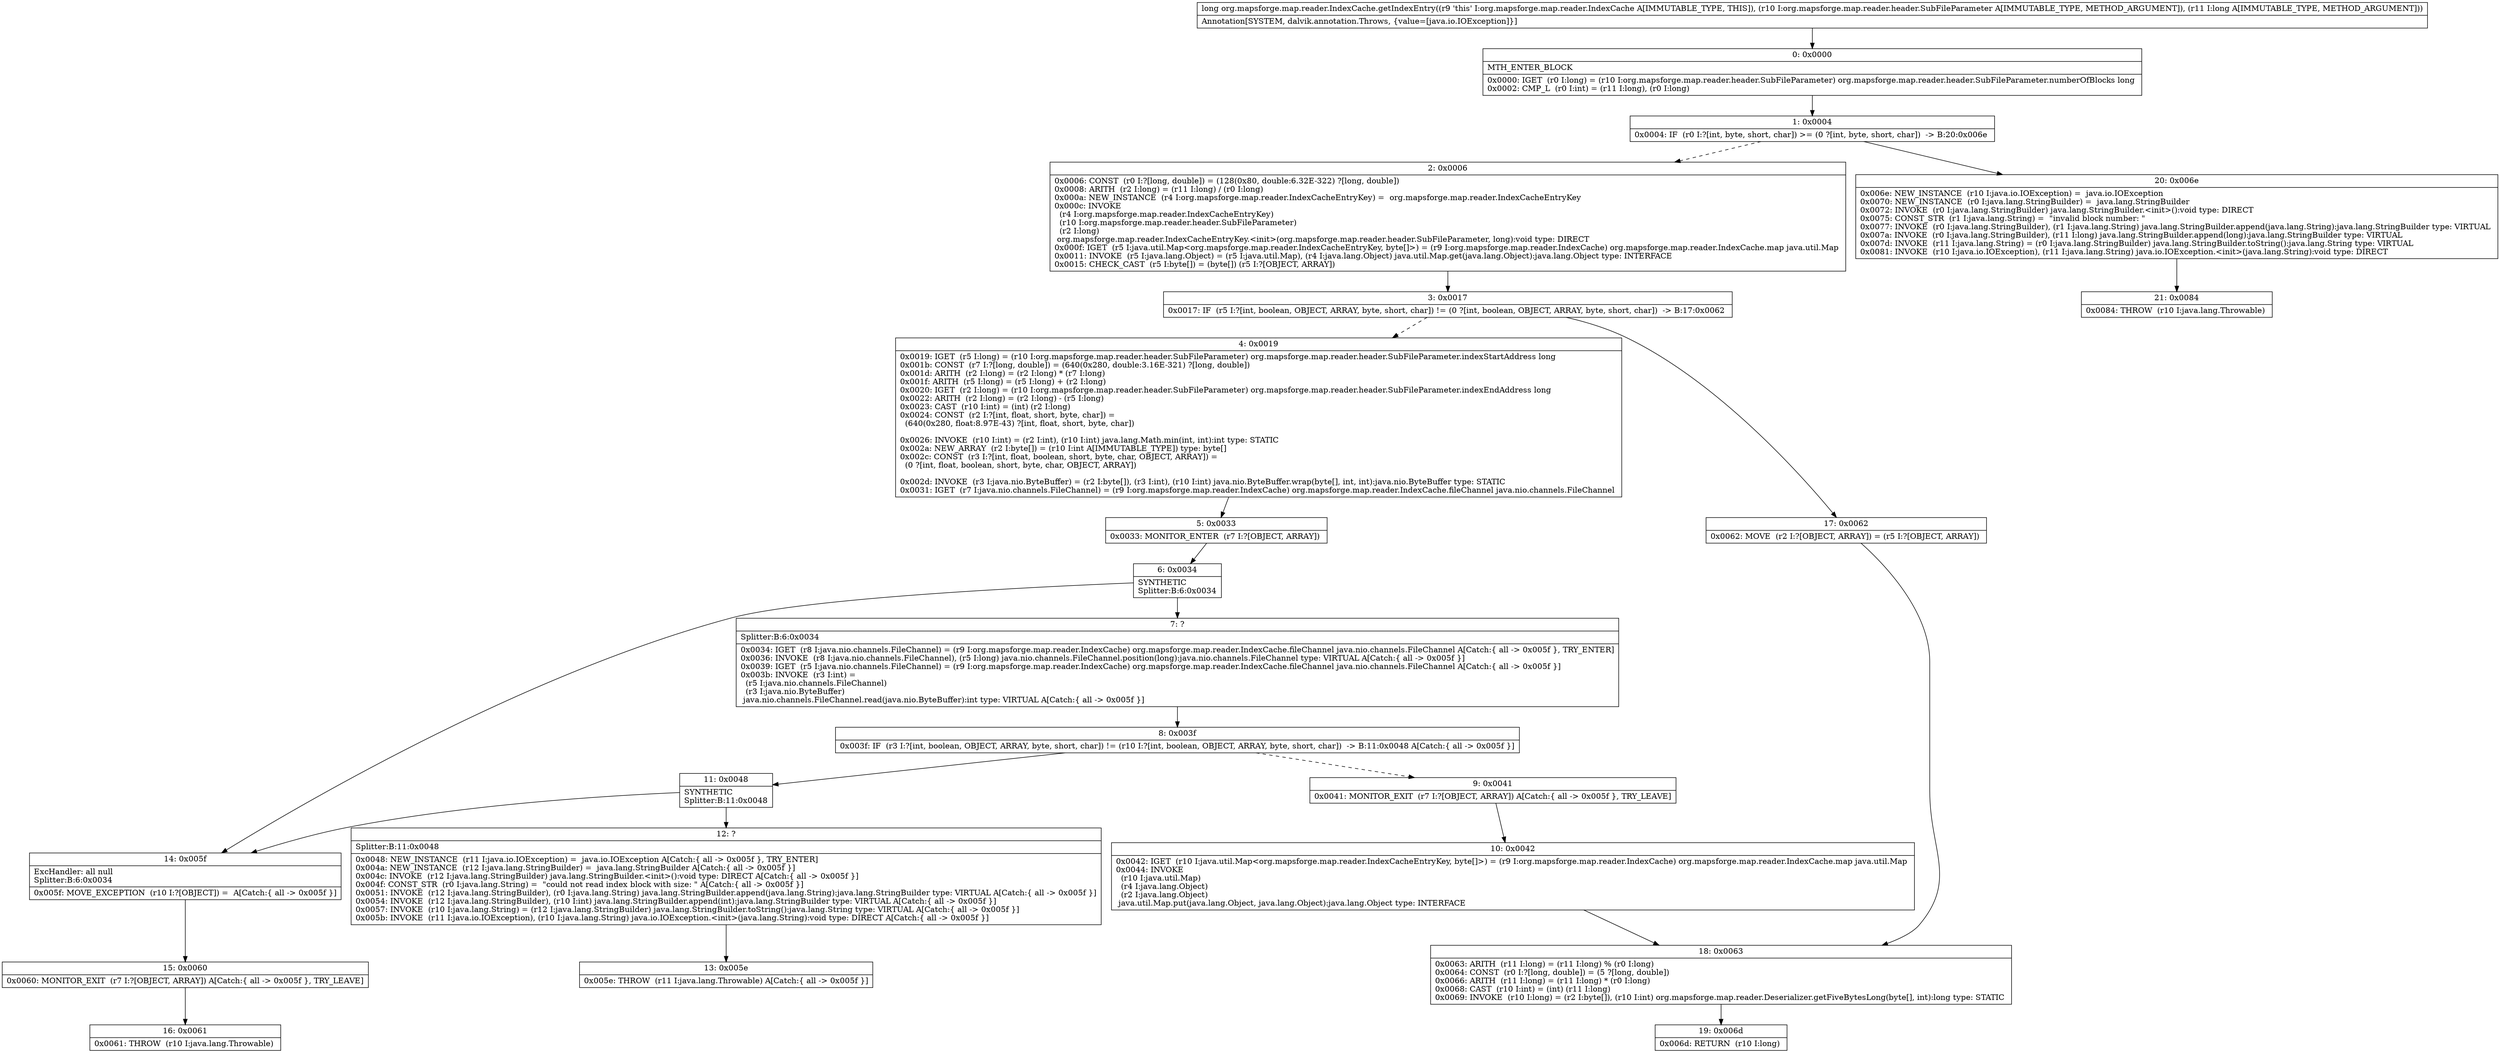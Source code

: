 digraph "CFG fororg.mapsforge.map.reader.IndexCache.getIndexEntry(Lorg\/mapsforge\/map\/reader\/header\/SubFileParameter;J)J" {
Node_0 [shape=record,label="{0\:\ 0x0000|MTH_ENTER_BLOCK\l|0x0000: IGET  (r0 I:long) = (r10 I:org.mapsforge.map.reader.header.SubFileParameter) org.mapsforge.map.reader.header.SubFileParameter.numberOfBlocks long \l0x0002: CMP_L  (r0 I:int) = (r11 I:long), (r0 I:long) \l}"];
Node_1 [shape=record,label="{1\:\ 0x0004|0x0004: IF  (r0 I:?[int, byte, short, char]) \>= (0 ?[int, byte, short, char])  \-\> B:20:0x006e \l}"];
Node_2 [shape=record,label="{2\:\ 0x0006|0x0006: CONST  (r0 I:?[long, double]) = (128(0x80, double:6.32E\-322) ?[long, double]) \l0x0008: ARITH  (r2 I:long) = (r11 I:long) \/ (r0 I:long) \l0x000a: NEW_INSTANCE  (r4 I:org.mapsforge.map.reader.IndexCacheEntryKey) =  org.mapsforge.map.reader.IndexCacheEntryKey \l0x000c: INVOKE  \l  (r4 I:org.mapsforge.map.reader.IndexCacheEntryKey)\l  (r10 I:org.mapsforge.map.reader.header.SubFileParameter)\l  (r2 I:long)\l org.mapsforge.map.reader.IndexCacheEntryKey.\<init\>(org.mapsforge.map.reader.header.SubFileParameter, long):void type: DIRECT \l0x000f: IGET  (r5 I:java.util.Map\<org.mapsforge.map.reader.IndexCacheEntryKey, byte[]\>) = (r9 I:org.mapsforge.map.reader.IndexCache) org.mapsforge.map.reader.IndexCache.map java.util.Map \l0x0011: INVOKE  (r5 I:java.lang.Object) = (r5 I:java.util.Map), (r4 I:java.lang.Object) java.util.Map.get(java.lang.Object):java.lang.Object type: INTERFACE \l0x0015: CHECK_CAST  (r5 I:byte[]) = (byte[]) (r5 I:?[OBJECT, ARRAY]) \l}"];
Node_3 [shape=record,label="{3\:\ 0x0017|0x0017: IF  (r5 I:?[int, boolean, OBJECT, ARRAY, byte, short, char]) != (0 ?[int, boolean, OBJECT, ARRAY, byte, short, char])  \-\> B:17:0x0062 \l}"];
Node_4 [shape=record,label="{4\:\ 0x0019|0x0019: IGET  (r5 I:long) = (r10 I:org.mapsforge.map.reader.header.SubFileParameter) org.mapsforge.map.reader.header.SubFileParameter.indexStartAddress long \l0x001b: CONST  (r7 I:?[long, double]) = (640(0x280, double:3.16E\-321) ?[long, double]) \l0x001d: ARITH  (r2 I:long) = (r2 I:long) * (r7 I:long) \l0x001f: ARITH  (r5 I:long) = (r5 I:long) + (r2 I:long) \l0x0020: IGET  (r2 I:long) = (r10 I:org.mapsforge.map.reader.header.SubFileParameter) org.mapsforge.map.reader.header.SubFileParameter.indexEndAddress long \l0x0022: ARITH  (r2 I:long) = (r2 I:long) \- (r5 I:long) \l0x0023: CAST  (r10 I:int) = (int) (r2 I:long) \l0x0024: CONST  (r2 I:?[int, float, short, byte, char]) = \l  (640(0x280, float:8.97E\-43) ?[int, float, short, byte, char])\l \l0x0026: INVOKE  (r10 I:int) = (r2 I:int), (r10 I:int) java.lang.Math.min(int, int):int type: STATIC \l0x002a: NEW_ARRAY  (r2 I:byte[]) = (r10 I:int A[IMMUTABLE_TYPE]) type: byte[] \l0x002c: CONST  (r3 I:?[int, float, boolean, short, byte, char, OBJECT, ARRAY]) = \l  (0 ?[int, float, boolean, short, byte, char, OBJECT, ARRAY])\l \l0x002d: INVOKE  (r3 I:java.nio.ByteBuffer) = (r2 I:byte[]), (r3 I:int), (r10 I:int) java.nio.ByteBuffer.wrap(byte[], int, int):java.nio.ByteBuffer type: STATIC \l0x0031: IGET  (r7 I:java.nio.channels.FileChannel) = (r9 I:org.mapsforge.map.reader.IndexCache) org.mapsforge.map.reader.IndexCache.fileChannel java.nio.channels.FileChannel \l}"];
Node_5 [shape=record,label="{5\:\ 0x0033|0x0033: MONITOR_ENTER  (r7 I:?[OBJECT, ARRAY]) \l}"];
Node_6 [shape=record,label="{6\:\ 0x0034|SYNTHETIC\lSplitter:B:6:0x0034\l}"];
Node_7 [shape=record,label="{7\:\ ?|Splitter:B:6:0x0034\l|0x0034: IGET  (r8 I:java.nio.channels.FileChannel) = (r9 I:org.mapsforge.map.reader.IndexCache) org.mapsforge.map.reader.IndexCache.fileChannel java.nio.channels.FileChannel A[Catch:\{ all \-\> 0x005f \}, TRY_ENTER]\l0x0036: INVOKE  (r8 I:java.nio.channels.FileChannel), (r5 I:long) java.nio.channels.FileChannel.position(long):java.nio.channels.FileChannel type: VIRTUAL A[Catch:\{ all \-\> 0x005f \}]\l0x0039: IGET  (r5 I:java.nio.channels.FileChannel) = (r9 I:org.mapsforge.map.reader.IndexCache) org.mapsforge.map.reader.IndexCache.fileChannel java.nio.channels.FileChannel A[Catch:\{ all \-\> 0x005f \}]\l0x003b: INVOKE  (r3 I:int) = \l  (r5 I:java.nio.channels.FileChannel)\l  (r3 I:java.nio.ByteBuffer)\l java.nio.channels.FileChannel.read(java.nio.ByteBuffer):int type: VIRTUAL A[Catch:\{ all \-\> 0x005f \}]\l}"];
Node_8 [shape=record,label="{8\:\ 0x003f|0x003f: IF  (r3 I:?[int, boolean, OBJECT, ARRAY, byte, short, char]) != (r10 I:?[int, boolean, OBJECT, ARRAY, byte, short, char])  \-\> B:11:0x0048 A[Catch:\{ all \-\> 0x005f \}]\l}"];
Node_9 [shape=record,label="{9\:\ 0x0041|0x0041: MONITOR_EXIT  (r7 I:?[OBJECT, ARRAY]) A[Catch:\{ all \-\> 0x005f \}, TRY_LEAVE]\l}"];
Node_10 [shape=record,label="{10\:\ 0x0042|0x0042: IGET  (r10 I:java.util.Map\<org.mapsforge.map.reader.IndexCacheEntryKey, byte[]\>) = (r9 I:org.mapsforge.map.reader.IndexCache) org.mapsforge.map.reader.IndexCache.map java.util.Map \l0x0044: INVOKE  \l  (r10 I:java.util.Map)\l  (r4 I:java.lang.Object)\l  (r2 I:java.lang.Object)\l java.util.Map.put(java.lang.Object, java.lang.Object):java.lang.Object type: INTERFACE \l}"];
Node_11 [shape=record,label="{11\:\ 0x0048|SYNTHETIC\lSplitter:B:11:0x0048\l}"];
Node_12 [shape=record,label="{12\:\ ?|Splitter:B:11:0x0048\l|0x0048: NEW_INSTANCE  (r11 I:java.io.IOException) =  java.io.IOException A[Catch:\{ all \-\> 0x005f \}, TRY_ENTER]\l0x004a: NEW_INSTANCE  (r12 I:java.lang.StringBuilder) =  java.lang.StringBuilder A[Catch:\{ all \-\> 0x005f \}]\l0x004c: INVOKE  (r12 I:java.lang.StringBuilder) java.lang.StringBuilder.\<init\>():void type: DIRECT A[Catch:\{ all \-\> 0x005f \}]\l0x004f: CONST_STR  (r0 I:java.lang.String) =  \"could not read index block with size: \" A[Catch:\{ all \-\> 0x005f \}]\l0x0051: INVOKE  (r12 I:java.lang.StringBuilder), (r0 I:java.lang.String) java.lang.StringBuilder.append(java.lang.String):java.lang.StringBuilder type: VIRTUAL A[Catch:\{ all \-\> 0x005f \}]\l0x0054: INVOKE  (r12 I:java.lang.StringBuilder), (r10 I:int) java.lang.StringBuilder.append(int):java.lang.StringBuilder type: VIRTUAL A[Catch:\{ all \-\> 0x005f \}]\l0x0057: INVOKE  (r10 I:java.lang.String) = (r12 I:java.lang.StringBuilder) java.lang.StringBuilder.toString():java.lang.String type: VIRTUAL A[Catch:\{ all \-\> 0x005f \}]\l0x005b: INVOKE  (r11 I:java.io.IOException), (r10 I:java.lang.String) java.io.IOException.\<init\>(java.lang.String):void type: DIRECT A[Catch:\{ all \-\> 0x005f \}]\l}"];
Node_13 [shape=record,label="{13\:\ 0x005e|0x005e: THROW  (r11 I:java.lang.Throwable) A[Catch:\{ all \-\> 0x005f \}]\l}"];
Node_14 [shape=record,label="{14\:\ 0x005f|ExcHandler: all null\lSplitter:B:6:0x0034\l|0x005f: MOVE_EXCEPTION  (r10 I:?[OBJECT]) =  A[Catch:\{ all \-\> 0x005f \}]\l}"];
Node_15 [shape=record,label="{15\:\ 0x0060|0x0060: MONITOR_EXIT  (r7 I:?[OBJECT, ARRAY]) A[Catch:\{ all \-\> 0x005f \}, TRY_LEAVE]\l}"];
Node_16 [shape=record,label="{16\:\ 0x0061|0x0061: THROW  (r10 I:java.lang.Throwable) \l}"];
Node_17 [shape=record,label="{17\:\ 0x0062|0x0062: MOVE  (r2 I:?[OBJECT, ARRAY]) = (r5 I:?[OBJECT, ARRAY]) \l}"];
Node_18 [shape=record,label="{18\:\ 0x0063|0x0063: ARITH  (r11 I:long) = (r11 I:long) % (r0 I:long) \l0x0064: CONST  (r0 I:?[long, double]) = (5 ?[long, double]) \l0x0066: ARITH  (r11 I:long) = (r11 I:long) * (r0 I:long) \l0x0068: CAST  (r10 I:int) = (int) (r11 I:long) \l0x0069: INVOKE  (r10 I:long) = (r2 I:byte[]), (r10 I:int) org.mapsforge.map.reader.Deserializer.getFiveBytesLong(byte[], int):long type: STATIC \l}"];
Node_19 [shape=record,label="{19\:\ 0x006d|0x006d: RETURN  (r10 I:long) \l}"];
Node_20 [shape=record,label="{20\:\ 0x006e|0x006e: NEW_INSTANCE  (r10 I:java.io.IOException) =  java.io.IOException \l0x0070: NEW_INSTANCE  (r0 I:java.lang.StringBuilder) =  java.lang.StringBuilder \l0x0072: INVOKE  (r0 I:java.lang.StringBuilder) java.lang.StringBuilder.\<init\>():void type: DIRECT \l0x0075: CONST_STR  (r1 I:java.lang.String) =  \"invalid block number: \" \l0x0077: INVOKE  (r0 I:java.lang.StringBuilder), (r1 I:java.lang.String) java.lang.StringBuilder.append(java.lang.String):java.lang.StringBuilder type: VIRTUAL \l0x007a: INVOKE  (r0 I:java.lang.StringBuilder), (r11 I:long) java.lang.StringBuilder.append(long):java.lang.StringBuilder type: VIRTUAL \l0x007d: INVOKE  (r11 I:java.lang.String) = (r0 I:java.lang.StringBuilder) java.lang.StringBuilder.toString():java.lang.String type: VIRTUAL \l0x0081: INVOKE  (r10 I:java.io.IOException), (r11 I:java.lang.String) java.io.IOException.\<init\>(java.lang.String):void type: DIRECT \l}"];
Node_21 [shape=record,label="{21\:\ 0x0084|0x0084: THROW  (r10 I:java.lang.Throwable) \l}"];
MethodNode[shape=record,label="{long org.mapsforge.map.reader.IndexCache.getIndexEntry((r9 'this' I:org.mapsforge.map.reader.IndexCache A[IMMUTABLE_TYPE, THIS]), (r10 I:org.mapsforge.map.reader.header.SubFileParameter A[IMMUTABLE_TYPE, METHOD_ARGUMENT]), (r11 I:long A[IMMUTABLE_TYPE, METHOD_ARGUMENT]))  | Annotation[SYSTEM, dalvik.annotation.Throws, \{value=[java.io.IOException]\}]\l}"];
MethodNode -> Node_0;
Node_0 -> Node_1;
Node_1 -> Node_2[style=dashed];
Node_1 -> Node_20;
Node_2 -> Node_3;
Node_3 -> Node_4[style=dashed];
Node_3 -> Node_17;
Node_4 -> Node_5;
Node_5 -> Node_6;
Node_6 -> Node_7;
Node_6 -> Node_14;
Node_7 -> Node_8;
Node_8 -> Node_9[style=dashed];
Node_8 -> Node_11;
Node_9 -> Node_10;
Node_10 -> Node_18;
Node_11 -> Node_12;
Node_11 -> Node_14;
Node_12 -> Node_13;
Node_14 -> Node_15;
Node_15 -> Node_16;
Node_17 -> Node_18;
Node_18 -> Node_19;
Node_20 -> Node_21;
}

